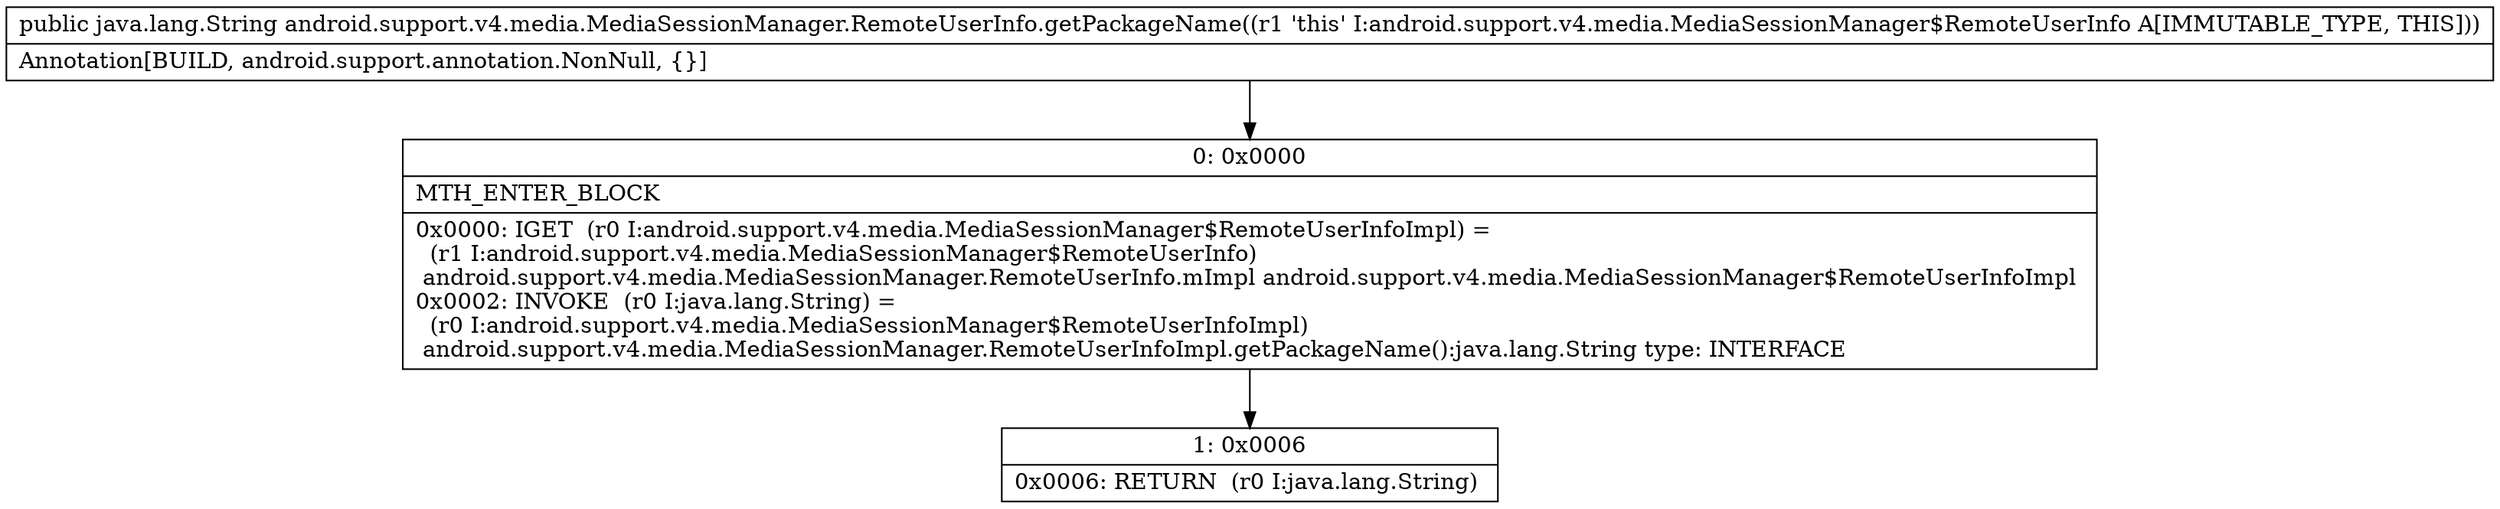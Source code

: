 digraph "CFG forandroid.support.v4.media.MediaSessionManager.RemoteUserInfo.getPackageName()Ljava\/lang\/String;" {
Node_0 [shape=record,label="{0\:\ 0x0000|MTH_ENTER_BLOCK\l|0x0000: IGET  (r0 I:android.support.v4.media.MediaSessionManager$RemoteUserInfoImpl) = \l  (r1 I:android.support.v4.media.MediaSessionManager$RemoteUserInfo)\l android.support.v4.media.MediaSessionManager.RemoteUserInfo.mImpl android.support.v4.media.MediaSessionManager$RemoteUserInfoImpl \l0x0002: INVOKE  (r0 I:java.lang.String) = \l  (r0 I:android.support.v4.media.MediaSessionManager$RemoteUserInfoImpl)\l android.support.v4.media.MediaSessionManager.RemoteUserInfoImpl.getPackageName():java.lang.String type: INTERFACE \l}"];
Node_1 [shape=record,label="{1\:\ 0x0006|0x0006: RETURN  (r0 I:java.lang.String) \l}"];
MethodNode[shape=record,label="{public java.lang.String android.support.v4.media.MediaSessionManager.RemoteUserInfo.getPackageName((r1 'this' I:android.support.v4.media.MediaSessionManager$RemoteUserInfo A[IMMUTABLE_TYPE, THIS]))  | Annotation[BUILD, android.support.annotation.NonNull, \{\}]\l}"];
MethodNode -> Node_0;
Node_0 -> Node_1;
}

